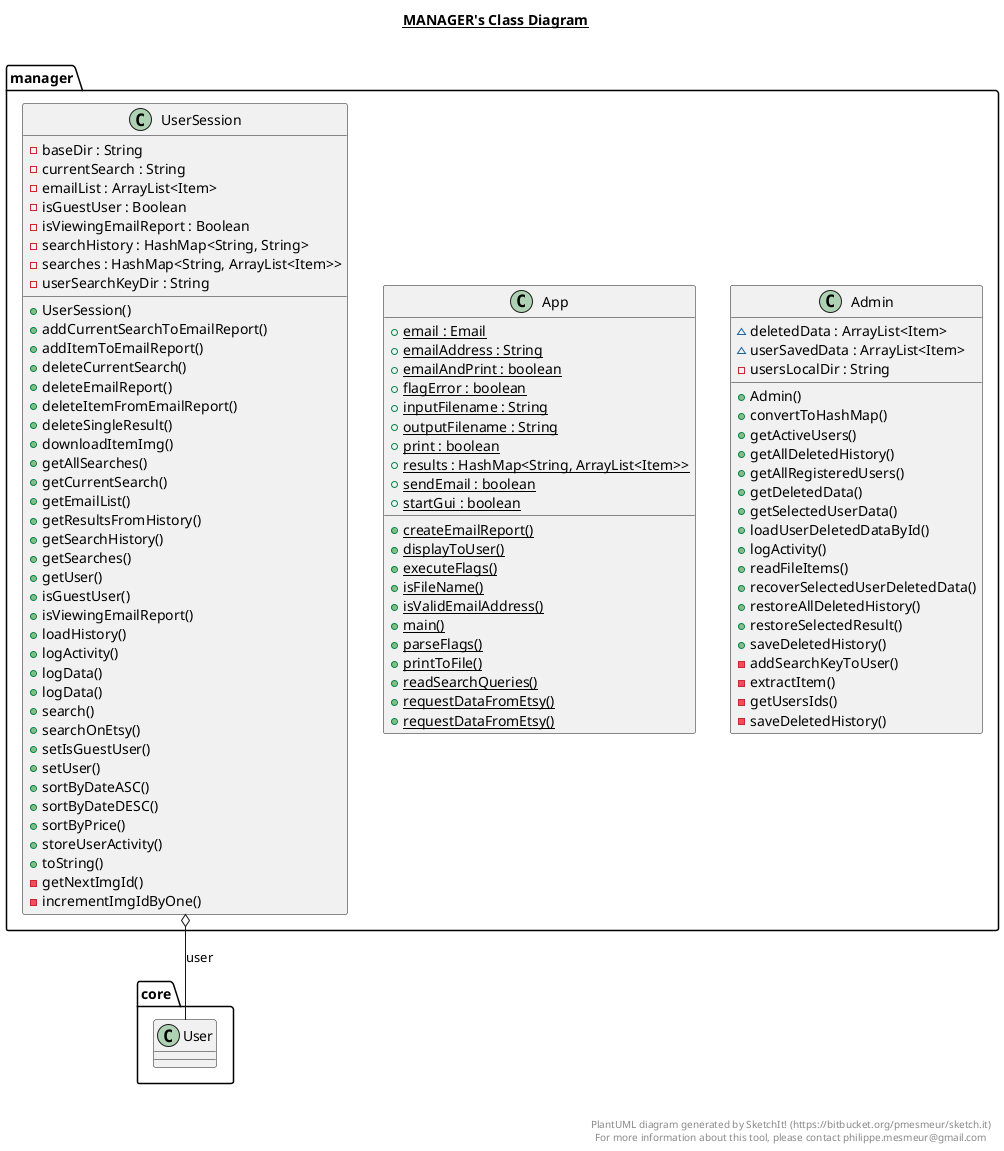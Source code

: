 @startuml

title __MANAGER's Class Diagram__\n

  namespace manager {
    class manager.Admin {
        ~ deletedData : ArrayList<Item>
        ~ userSavedData : ArrayList<Item>
        - usersLocalDir : String
        + Admin()
        + convertToHashMap()
        + getActiveUsers()
        + getAllDeletedHistory()
        + getAllRegisteredUsers()
        + getDeletedData()
        + getSelectedUserData()
        + loadUserDeletedDataById()
        + logActivity()
        + readFileItems()
        + recoverSelectedUserDeletedData()
        + restoreAllDeletedHistory()
        + restoreSelectedResult()
        + saveDeletedHistory()
        - addSearchKeyToUser()
        - extractItem()
        - getUsersIds()
        - saveDeletedHistory()
    }
  }
  

  namespace manager {
    class manager.App {
        {static} + email : Email
        {static} + emailAddress : String
        {static} + emailAndPrint : boolean
        {static} + flagError : boolean
        {static} + inputFilename : String
        {static} + outputFilename : String
        {static} + print : boolean
        {static} + results : HashMap<String, ArrayList<Item>>
        {static} + sendEmail : boolean
        {static} + startGui : boolean
        {static} + createEmailReport()
        {static} + displayToUser()
        {static} + executeFlags()
        {static} + isFileName()
        {static} + isValidEmailAddress()
        {static} + main()
        {static} + parseFlags()
        {static} + printToFile()
        {static} + readSearchQueries()
        {static} + requestDataFromEtsy()
        {static} + requestDataFromEtsy()
    }
  }
  

  namespace manager {
    class manager.UserSession {
        - baseDir : String
        - currentSearch : String
        - emailList : ArrayList<Item>
        - isGuestUser : Boolean
        - isViewingEmailReport : Boolean
        - searchHistory : HashMap<String, String>
        - searches : HashMap<String, ArrayList<Item>>
        - userSearchKeyDir : String
        + UserSession()
        + addCurrentSearchToEmailReport()
        + addItemToEmailReport()
        + deleteCurrentSearch()
        + deleteEmailReport()
        + deleteItemFromEmailReport()
        + deleteSingleResult()
        + downloadItemImg()
        + getAllSearches()
        + getCurrentSearch()
        + getEmailList()
        + getResultsFromHistory()
        + getSearchHistory()
        + getSearches()
        + getUser()
        + isGuestUser()
        + isViewingEmailReport()
        + loadHistory()
        + logActivity()
        + logData()
        + logData()
        + search()
        + searchOnEtsy()
        + setIsGuestUser()
        + setUser()
        + sortByDateASC()
        + sortByDateDESC()
        + sortByPrice()
        + storeUserActivity()
        + toString()
        - getNextImgId()
        - incrementImgIdByOne()
    }
  }
  

  manager.UserSession o-- core.User : user


right footer


PlantUML diagram generated by SketchIt! (https://bitbucket.org/pmesmeur/sketch.it)
For more information about this tool, please contact philippe.mesmeur@gmail.com
endfooter

@enduml
